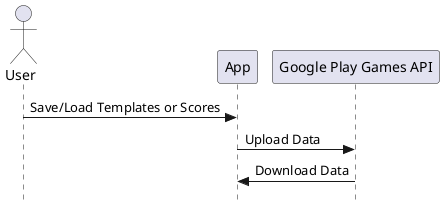 
@startuml
skinparam style strictuml

actor User
participant App
participant "Google Play Games API" as GPGS

User -> App : Save/Load Templates or Scores
App -> GPGS : Upload Data
GPGS -> App : Download Data
@enduml
